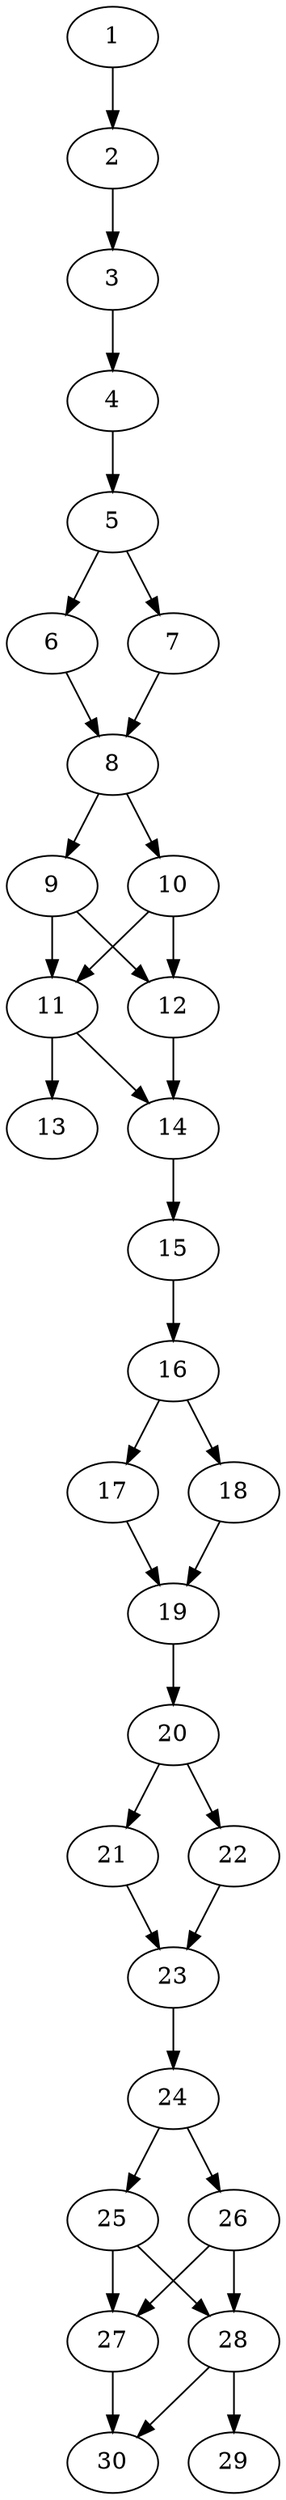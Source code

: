// DAG automatically generated by daggen at Thu Oct  3 14:04:18 2019
// ./daggen --dot -n 30 --ccr 0.3 --fat 0.3 --regular 0.5 --density 0.9 --mindata 5242880 --maxdata 52428800 
digraph G {
  1 [size="50602667", alpha="0.06", expect_size="15180800"] 
  1 -> 2 [size ="15180800"]
  2 [size="28583253", alpha="0.11", expect_size="8574976"] 
  2 -> 3 [size ="8574976"]
  3 [size="148029440", alpha="0.12", expect_size="44408832"] 
  3 -> 4 [size ="44408832"]
  4 [size="126211413", alpha="0.20", expect_size="37863424"] 
  4 -> 5 [size ="37863424"]
  5 [size="39857493", alpha="0.07", expect_size="11957248"] 
  5 -> 6 [size ="11957248"]
  5 -> 7 [size ="11957248"]
  6 [size="162099200", alpha="0.07", expect_size="48629760"] 
  6 -> 8 [size ="48629760"]
  7 [size="147343360", alpha="0.14", expect_size="44203008"] 
  7 -> 8 [size ="44203008"]
  8 [size="57893547", alpha="0.01", expect_size="17368064"] 
  8 -> 9 [size ="17368064"]
  8 -> 10 [size ="17368064"]
  9 [size="90675200", alpha="0.02", expect_size="27202560"] 
  9 -> 11 [size ="27202560"]
  9 -> 12 [size ="27202560"]
  10 [size="109738667", alpha="0.14", expect_size="32921600"] 
  10 -> 11 [size ="32921600"]
  10 -> 12 [size ="32921600"]
  11 [size="86801067", alpha="0.03", expect_size="26040320"] 
  11 -> 13 [size ="26040320"]
  11 -> 14 [size ="26040320"]
  12 [size="134502400", alpha="0.10", expect_size="40350720"] 
  12 -> 14 [size ="40350720"]
  13 [size="66990080", alpha="0.08", expect_size="20097024"] 
  14 [size="164355413", alpha="0.09", expect_size="49306624"] 
  14 -> 15 [size ="49306624"]
  15 [size="161266347", alpha="0.13", expect_size="48379904"] 
  15 -> 16 [size ="48379904"]
  16 [size="60880213", alpha="0.06", expect_size="18264064"] 
  16 -> 17 [size ="18264064"]
  16 -> 18 [size ="18264064"]
  17 [size="114711893", alpha="0.12", expect_size="34413568"] 
  17 -> 19 [size ="34413568"]
  18 [size="67741013", alpha="0.15", expect_size="20322304"] 
  18 -> 19 [size ="20322304"]
  19 [size="72185173", alpha="0.13", expect_size="21655552"] 
  19 -> 20 [size ="21655552"]
  20 [size="91398827", alpha="0.03", expect_size="27419648"] 
  20 -> 21 [size ="27419648"]
  20 -> 22 [size ="27419648"]
  21 [size="46383787", alpha="0.17", expect_size="13915136"] 
  21 -> 23 [size ="13915136"]
  22 [size="70850560", alpha="0.13", expect_size="21255168"] 
  22 -> 23 [size ="21255168"]
  23 [size="150121813", alpha="0.06", expect_size="45036544"] 
  23 -> 24 [size ="45036544"]
  24 [size="52176213", alpha="0.12", expect_size="15652864"] 
  24 -> 25 [size ="15652864"]
  24 -> 26 [size ="15652864"]
  25 [size="123368107", alpha="0.01", expect_size="37010432"] 
  25 -> 27 [size ="37010432"]
  25 -> 28 [size ="37010432"]
  26 [size="67126613", alpha="0.09", expect_size="20137984"] 
  26 -> 27 [size ="20137984"]
  26 -> 28 [size ="20137984"]
  27 [size="114800640", alpha="0.13", expect_size="34440192"] 
  27 -> 30 [size ="34440192"]
  28 [size="54964907", alpha="0.02", expect_size="16489472"] 
  28 -> 29 [size ="16489472"]
  28 -> 30 [size ="16489472"]
  29 [size="172649813", alpha="0.00", expect_size="51794944"] 
  30 [size="114742613", alpha="0.11", expect_size="34422784"] 
}
